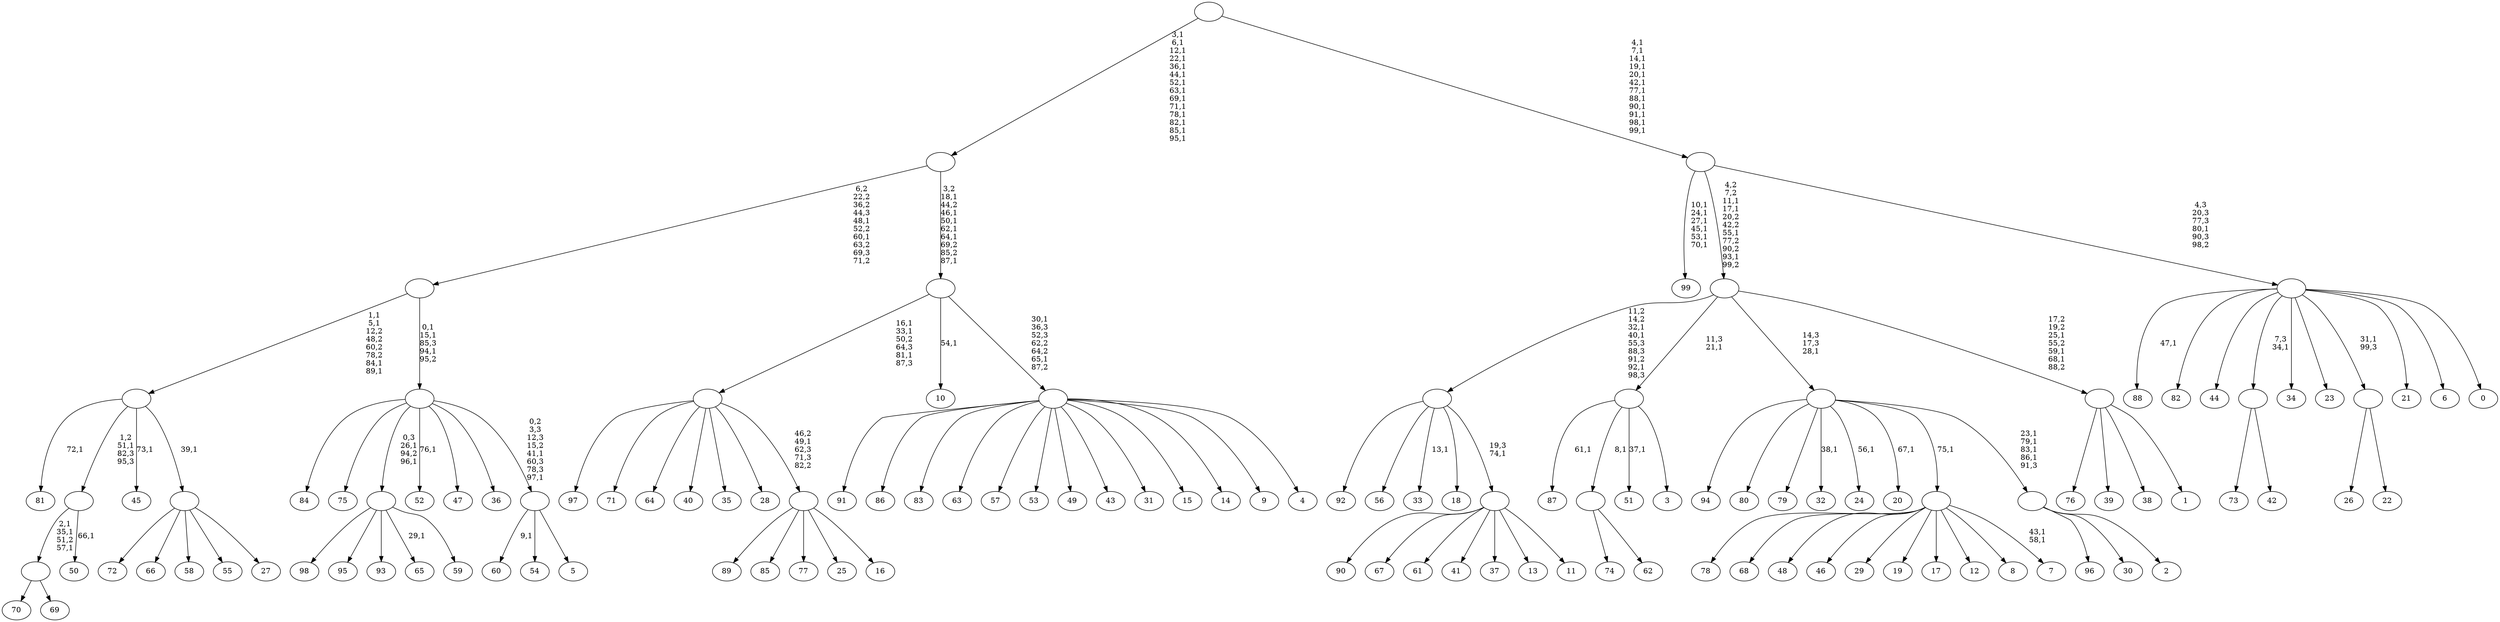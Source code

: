 digraph T {
	200 [label="99"]
	193 [label="98"]
	192 [label="97"]
	191 [label="96"]
	190 [label="95"]
	189 [label="94"]
	188 [label="93"]
	187 [label="92"]
	186 [label="91"]
	185 [label="90"]
	184 [label="89"]
	183 [label="88"]
	181 [label="87"]
	179 [label="86"]
	178 [label="85"]
	177 [label="84"]
	176 [label="83"]
	175 [label="82"]
	174 [label="81"]
	172 [label="80"]
	171 [label="79"]
	170 [label="78"]
	169 [label="77"]
	168 [label="76"]
	167 [label="75"]
	166 [label="74"]
	165 [label="73"]
	164 [label="72"]
	163 [label="71"]
	162 [label="70"]
	161 [label="69"]
	160 [label=""]
	157 [label="68"]
	156 [label="67"]
	155 [label="66"]
	154 [label="65"]
	152 [label="64"]
	151 [label="63"]
	150 [label="62"]
	149 [label=""]
	148 [label="61"]
	147 [label="60"]
	145 [label="59"]
	144 [label=""]
	142 [label="58"]
	141 [label="57"]
	140 [label="56"]
	139 [label="55"]
	138 [label="54"]
	137 [label="53"]
	136 [label="52"]
	134 [label="51"]
	132 [label="50"]
	130 [label=""]
	129 [label="49"]
	128 [label="48"]
	127 [label="47"]
	126 [label="46"]
	125 [label="45"]
	123 [label="44"]
	122 [label="43"]
	121 [label="42"]
	120 [label=""]
	119 [label="41"]
	118 [label="40"]
	117 [label="39"]
	116 [label="38"]
	115 [label="37"]
	114 [label="36"]
	113 [label="35"]
	112 [label="34"]
	111 [label="33"]
	109 [label="32"]
	107 [label="31"]
	106 [label="30"]
	105 [label="29"]
	104 [label="28"]
	103 [label="27"]
	102 [label=""]
	101 [label=""]
	97 [label="26"]
	96 [label="25"]
	95 [label="24"]
	93 [label="23"]
	92 [label="22"]
	91 [label=""]
	90 [label="21"]
	89 [label="20"]
	87 [label="19"]
	86 [label="18"]
	85 [label="17"]
	84 [label="16"]
	83 [label=""]
	82 [label=""]
	79 [label="15"]
	78 [label="14"]
	77 [label="13"]
	76 [label="12"]
	75 [label="11"]
	74 [label=""]
	73 [label=""]
	70 [label="10"]
	68 [label="9"]
	67 [label="8"]
	66 [label="7"]
	63 [label=""]
	62 [label="6"]
	61 [label="5"]
	60 [label=""]
	58 [label=""]
	55 [label=""]
	53 [label="4"]
	52 [label=""]
	50 [label=""]
	44 [label=""]
	30 [label="3"]
	29 [label=""]
	28 [label="2"]
	27 [label=""]
	23 [label=""]
	22 [label="1"]
	21 [label=""]
	18 [label=""]
	14 [label="0"]
	13 [label=""]
	12 [label=""]
	0 [label=""]
	160 -> 162 [label=""]
	160 -> 161 [label=""]
	149 -> 166 [label=""]
	149 -> 150 [label=""]
	144 -> 154 [label="29,1"]
	144 -> 193 [label=""]
	144 -> 190 [label=""]
	144 -> 188 [label=""]
	144 -> 145 [label=""]
	130 -> 132 [label="66,1"]
	130 -> 160 [label="2,1\n35,1\n51,2\n57,1"]
	120 -> 165 [label=""]
	120 -> 121 [label=""]
	102 -> 164 [label=""]
	102 -> 155 [label=""]
	102 -> 142 [label=""]
	102 -> 139 [label=""]
	102 -> 103 [label=""]
	101 -> 125 [label="73,1"]
	101 -> 174 [label="72,1"]
	101 -> 130 [label="1,2\n51,1\n82,3\n95,3"]
	101 -> 102 [label="39,1"]
	91 -> 97 [label=""]
	91 -> 92 [label=""]
	83 -> 184 [label=""]
	83 -> 178 [label=""]
	83 -> 169 [label=""]
	83 -> 96 [label=""]
	83 -> 84 [label=""]
	82 -> 192 [label=""]
	82 -> 163 [label=""]
	82 -> 152 [label=""]
	82 -> 118 [label=""]
	82 -> 113 [label=""]
	82 -> 104 [label=""]
	82 -> 83 [label="46,2\n49,1\n62,3\n71,3\n82,2"]
	74 -> 185 [label=""]
	74 -> 156 [label=""]
	74 -> 148 [label=""]
	74 -> 119 [label=""]
	74 -> 115 [label=""]
	74 -> 77 [label=""]
	74 -> 75 [label=""]
	73 -> 111 [label="13,1"]
	73 -> 187 [label=""]
	73 -> 140 [label=""]
	73 -> 86 [label=""]
	73 -> 74 [label="19,3\n74,1"]
	63 -> 66 [label="43,1\n58,1"]
	63 -> 170 [label=""]
	63 -> 157 [label=""]
	63 -> 128 [label=""]
	63 -> 126 [label=""]
	63 -> 105 [label=""]
	63 -> 87 [label=""]
	63 -> 85 [label=""]
	63 -> 76 [label=""]
	63 -> 67 [label=""]
	60 -> 147 [label="9,1"]
	60 -> 138 [label=""]
	60 -> 61 [label=""]
	58 -> 60 [label="0,2\n3,3\n12,3\n15,2\n41,1\n60,3\n78,3\n97,1"]
	58 -> 136 [label="76,1"]
	58 -> 144 [label="0,3\n26,1\n94,2\n96,1"]
	58 -> 177 [label=""]
	58 -> 167 [label=""]
	58 -> 127 [label=""]
	58 -> 114 [label=""]
	55 -> 58 [label="0,1\n15,1\n85,3\n94,1\n95,2"]
	55 -> 101 [label="1,1\n5,1\n12,2\n48,2\n60,2\n78,2\n84,1\n89,1"]
	52 -> 186 [label=""]
	52 -> 179 [label=""]
	52 -> 176 [label=""]
	52 -> 151 [label=""]
	52 -> 141 [label=""]
	52 -> 137 [label=""]
	52 -> 129 [label=""]
	52 -> 122 [label=""]
	52 -> 107 [label=""]
	52 -> 79 [label=""]
	52 -> 78 [label=""]
	52 -> 68 [label=""]
	52 -> 53 [label=""]
	50 -> 52 [label="30,1\n36,3\n52,3\n62,2\n64,2\n65,1\n87,2"]
	50 -> 70 [label="54,1"]
	50 -> 82 [label="16,1\n33,1\n50,2\n64,3\n81,1\n87,3"]
	44 -> 50 [label="3,2\n18,1\n44,2\n46,1\n50,1\n62,1\n64,1\n69,2\n85,2\n87,1"]
	44 -> 55 [label="6,2\n22,2\n36,2\n44,3\n48,1\n52,2\n60,1\n63,2\n69,3\n71,2"]
	29 -> 134 [label="37,1"]
	29 -> 181 [label="61,1"]
	29 -> 149 [label="8,1"]
	29 -> 30 [label=""]
	27 -> 191 [label=""]
	27 -> 106 [label=""]
	27 -> 28 [label=""]
	23 -> 27 [label="23,1\n79,1\n83,1\n86,1\n91,3"]
	23 -> 89 [label="67,1"]
	23 -> 95 [label="56,1"]
	23 -> 109 [label="38,1"]
	23 -> 189 [label=""]
	23 -> 172 [label=""]
	23 -> 171 [label=""]
	23 -> 63 [label="75,1"]
	21 -> 168 [label=""]
	21 -> 117 [label=""]
	21 -> 116 [label=""]
	21 -> 22 [label=""]
	18 -> 21 [label="17,2\n19,2\n25,1\n55,2\n59,1\n68,1\n88,2"]
	18 -> 73 [label="11,2\n14,2\n32,1\n40,1\n55,3\n88,3\n91,2\n92,1\n98,3"]
	18 -> 29 [label="11,3\n21,1"]
	18 -> 23 [label="14,3\n17,3\n28,1"]
	13 -> 183 [label="47,1"]
	13 -> 175 [label=""]
	13 -> 123 [label=""]
	13 -> 120 [label="7,3\n34,1"]
	13 -> 112 [label=""]
	13 -> 93 [label=""]
	13 -> 91 [label="31,1\n99,3"]
	13 -> 90 [label=""]
	13 -> 62 [label=""]
	13 -> 14 [label=""]
	12 -> 18 [label="4,2\n7,2\n11,1\n17,1\n20,2\n42,2\n55,1\n77,2\n90,2\n93,1\n99,2"]
	12 -> 200 [label="10,1\n24,1\n27,1\n45,1\n53,1\n70,1"]
	12 -> 13 [label="4,3\n20,3\n77,3\n80,1\n90,3\n98,2"]
	0 -> 12 [label="4,1\n7,1\n14,1\n19,1\n20,1\n42,1\n77,1\n88,1\n90,1\n91,1\n98,1\n99,1"]
	0 -> 44 [label="3,1\n6,1\n12,1\n22,1\n36,1\n44,1\n52,1\n63,1\n69,1\n71,1\n78,1\n82,1\n85,1\n95,1"]
}
